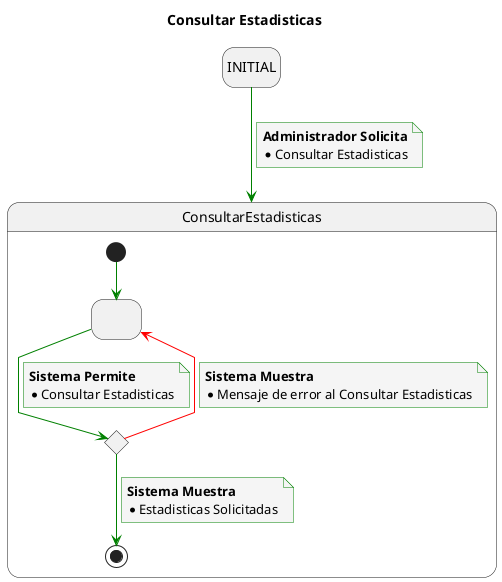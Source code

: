 @startuml
title Consultar Estadisticas

skinparam {
    NoteBackgroundColor #whiteSmoke
    ArrowColor #green
    NoteBorderColor #green
    linetype polyline
}

hide empty description

state startState as "INITIAL"

startState --> ConsultarEstadisticas
note on link
    <b>Administrador Solicita</b>
    * Consultar Estadisticas
end note

state ConsultarEstadisticas{
state 2 as " "
state 4 <<choice>>

[*] -down-> 2

2 -down-> 4
note on link
<b>Sistema Permite</b>
* Consultar Estadisticas
end note

4 -down-> [*]
note on link
<b>Sistema Muestra</b>
* Estadisticas Solicitadas
end note

4 -[#red]-> 2
note on link
<b>Sistema Muestra</b>
* Mensaje de error al Consultar Estadisticas
end note

}
@enduml
